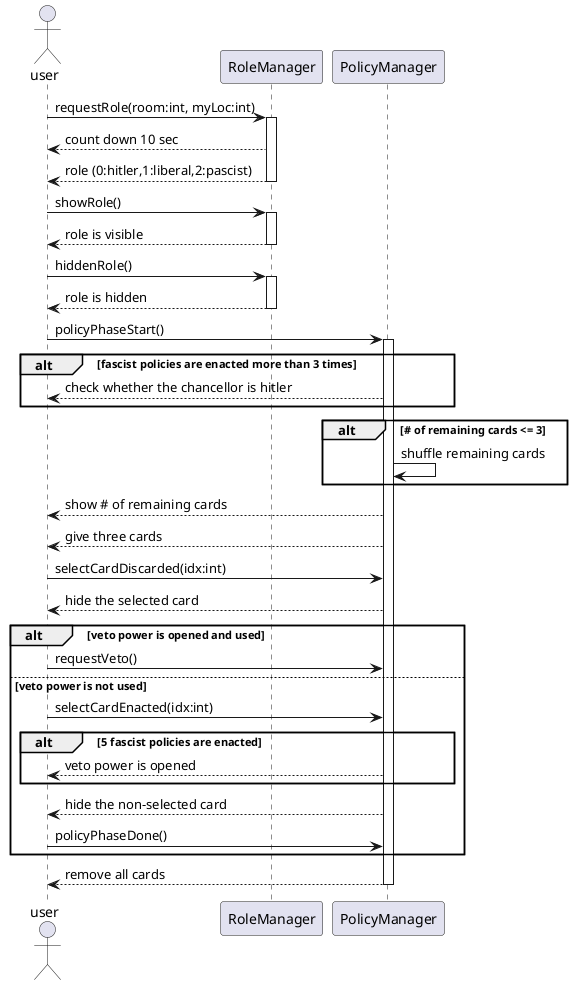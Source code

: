 @startuml secrethitler personal
actor user
user -> RoleManager: requestRole(room:int, myLoc:int)
activate RoleManager
user <-- RoleManager : count down 10 sec
return role (0:hitler,1:liberal,2:pascist)

user -> RoleManager: showRole()
activate RoleManager
return role is visible

user -> RoleManager: hiddenRole()
activate RoleManager
return role is hidden

user -> PolicyManager : policyPhaseStart()
activate PolicyManager

alt fascist policies are enacted more than 3 times
user <-- PolicyManager : check whether the chancellor is hitler
end

alt # of remaining cards <= 3
PolicyManager->PolicyManager : shuffle remaining cards
end

user <-- PolicyManager : show # of remaining cards
user <-- PolicyManager : give three cards
user -> PolicyManager : selectCardDiscarded(idx:int)
user <-- PolicyManager : hide the selected card
alt veto power is opened and used
user -> PolicyManager: requestVeto() 
else veto power is not used
user -> PolicyManager : selectCardEnacted(idx:int)
alt 5 fascist policies are enacted
user <-- PolicyManager : veto power is opened
end
user <-- PolicyManager : hide the non-selected card
user -> PolicyManager : policyPhaseDone()
end
return remove all cards
@enduml
